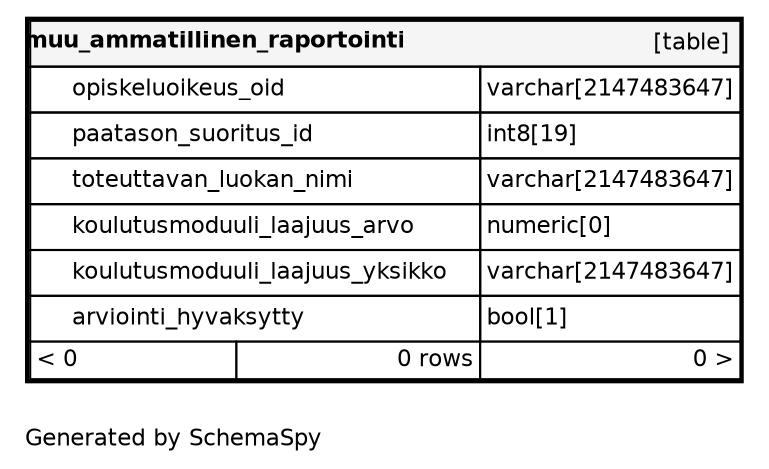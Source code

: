digraph "oneDegreeRelationshipsDiagram" {
  graph [    rankdir="RL"    bgcolor="#ffffff"    label="\nGenerated by SchemaSpy"    labeljust="l"    nodesep="0.18"    ranksep="0.46"    fontname="Helvetica"    fontsize="11"    ration="compress"  ];  node [    fontname="Helvetica"    fontsize="11"    shape="plaintext"  ];  edge [    arrowsize="0.8"  ];
  "muu_ammatillinen_raportointi" [
   label=<
    <TABLE BORDER="2" CELLBORDER="1" CELLSPACING="0" BGCOLOR="#ffffff">
      <TR><TD COLSPAN="4"  BGCOLOR="#f5f5f5"><TABLE BORDER="0" CELLSPACING="0"><TR><TD ALIGN="LEFT" FIXEDSIZE="TRUE" WIDTH="172" HEIGHT="16"><B>muu_ammatillinen_raportointi</B></TD><TD ALIGN="RIGHT">[table]</TD></TR></TABLE></TD></TR>
      <TR><TD PORT="opiskeluoikeus_oid" COLSPAN="2" ALIGN="LEFT"><TABLE BORDER="0" CELLSPACING="0" ALIGN="LEFT"><TR ALIGN="LEFT"><TD ALIGN="LEFT" FIXEDSIZE="TRUE" WIDTH="15" HEIGHT="16"></TD><TD ALIGN="LEFT" FIXEDSIZE="TRUE" WIDTH="195" HEIGHT="16">opiskeluoikeus_oid</TD></TR></TABLE></TD><TD PORT="opiskeluoikeus_oid.type" ALIGN="LEFT">varchar[2147483647]</TD></TR>
      <TR><TD PORT="paatason_suoritus_id" COLSPAN="2" ALIGN="LEFT"><TABLE BORDER="0" CELLSPACING="0" ALIGN="LEFT"><TR ALIGN="LEFT"><TD ALIGN="LEFT" FIXEDSIZE="TRUE" WIDTH="15" HEIGHT="16"></TD><TD ALIGN="LEFT" FIXEDSIZE="TRUE" WIDTH="195" HEIGHT="16">paatason_suoritus_id</TD></TR></TABLE></TD><TD PORT="paatason_suoritus_id.type" ALIGN="LEFT">int8[19]</TD></TR>
      <TR><TD PORT="toteuttavan_luokan_nimi" COLSPAN="2" ALIGN="LEFT"><TABLE BORDER="0" CELLSPACING="0" ALIGN="LEFT"><TR ALIGN="LEFT"><TD ALIGN="LEFT" FIXEDSIZE="TRUE" WIDTH="15" HEIGHT="16"></TD><TD ALIGN="LEFT" FIXEDSIZE="TRUE" WIDTH="195" HEIGHT="16">toteuttavan_luokan_nimi</TD></TR></TABLE></TD><TD PORT="toteuttavan_luokan_nimi.type" ALIGN="LEFT">varchar[2147483647]</TD></TR>
      <TR><TD PORT="koulutusmoduuli_laajuus_arvo" COLSPAN="2" ALIGN="LEFT"><TABLE BORDER="0" CELLSPACING="0" ALIGN="LEFT"><TR ALIGN="LEFT"><TD ALIGN="LEFT" FIXEDSIZE="TRUE" WIDTH="15" HEIGHT="16"></TD><TD ALIGN="LEFT" FIXEDSIZE="TRUE" WIDTH="195" HEIGHT="16">koulutusmoduuli_laajuus_arvo</TD></TR></TABLE></TD><TD PORT="koulutusmoduuli_laajuus_arvo.type" ALIGN="LEFT">numeric[0]</TD></TR>
      <TR><TD PORT="koulutusmoduuli_laajuus_yksikko" COLSPAN="2" ALIGN="LEFT"><TABLE BORDER="0" CELLSPACING="0" ALIGN="LEFT"><TR ALIGN="LEFT"><TD ALIGN="LEFT" FIXEDSIZE="TRUE" WIDTH="15" HEIGHT="16"></TD><TD ALIGN="LEFT" FIXEDSIZE="TRUE" WIDTH="195" HEIGHT="16">koulutusmoduuli_laajuus_yksikko</TD></TR></TABLE></TD><TD PORT="koulutusmoduuli_laajuus_yksikko.type" ALIGN="LEFT">varchar[2147483647]</TD></TR>
      <TR><TD PORT="arviointi_hyvaksytty" COLSPAN="2" ALIGN="LEFT"><TABLE BORDER="0" CELLSPACING="0" ALIGN="LEFT"><TR ALIGN="LEFT"><TD ALIGN="LEFT" FIXEDSIZE="TRUE" WIDTH="15" HEIGHT="16"></TD><TD ALIGN="LEFT" FIXEDSIZE="TRUE" WIDTH="195" HEIGHT="16">arviointi_hyvaksytty</TD></TR></TABLE></TD><TD PORT="arviointi_hyvaksytty.type" ALIGN="LEFT">bool[1]</TD></TR>
      <TR><TD ALIGN="LEFT" BGCOLOR="#ffffff">&lt; 0</TD><TD ALIGN="RIGHT" BGCOLOR="#ffffff">0 rows</TD><TD ALIGN="RIGHT" BGCOLOR="#ffffff">0 &gt;</TD></TR>
    </TABLE>>
    URL="../../tables/muu_ammatillinen_raportointi.html"
    target="_top"
    tooltip="muu_ammatillinen_raportointi"
  ];
}
